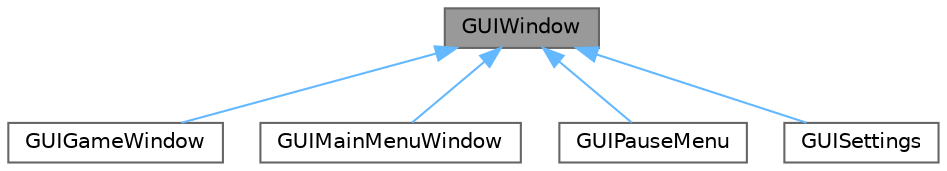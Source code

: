 digraph "GUIWindow"
{
 // LATEX_PDF_SIZE
  bgcolor="transparent";
  edge [fontname=Helvetica,fontsize=10,labelfontname=Helvetica,labelfontsize=10];
  node [fontname=Helvetica,fontsize=10,shape=box,height=0.2,width=0.4];
  Node1 [id="Node000001",label="GUIWindow",height=0.2,width=0.4,color="gray40", fillcolor="grey60", style="filled", fontcolor="black",tooltip="This class represents a GUI window."];
  Node1 -> Node2 [id="edge1_Node000001_Node000002",dir="back",color="steelblue1",style="solid",tooltip=" "];
  Node2 [id="Node000002",label="GUIGameWindow",height=0.2,width=0.4,color="gray40", fillcolor="white", style="filled",URL="$class_g_u_i_game_window.html",tooltip="Class representing the GUI game window."];
  Node1 -> Node3 [id="edge2_Node000001_Node000003",dir="back",color="steelblue1",style="solid",tooltip=" "];
  Node3 [id="Node000003",label="GUIMainMenuWindow",height=0.2,width=0.4,color="gray40", fillcolor="white", style="filled",URL="$class_g_u_i_main_menu_window.html",tooltip="This class handles the main menu window of the MiniYugioh game."];
  Node1 -> Node4 [id="edge3_Node000001_Node000004",dir="back",color="steelblue1",style="solid",tooltip=" "];
  Node4 [id="Node000004",label="GUIPauseMenu",height=0.2,width=0.4,color="gray40", fillcolor="white", style="filled",URL="$class_g_u_i_pause_menu.html",tooltip="This class handles the pause menu of the MiniYugioh game."];
  Node1 -> Node5 [id="edge4_Node000001_Node000005",dir="back",color="steelblue1",style="solid",tooltip=" "];
  Node5 [id="Node000005",label="GUISettings",height=0.2,width=0.4,color="gray40", fillcolor="white", style="filled",URL="$class_g_u_i_settings.html",tooltip="This class handles the GUI settings of the MiniYugioh game."];
}
